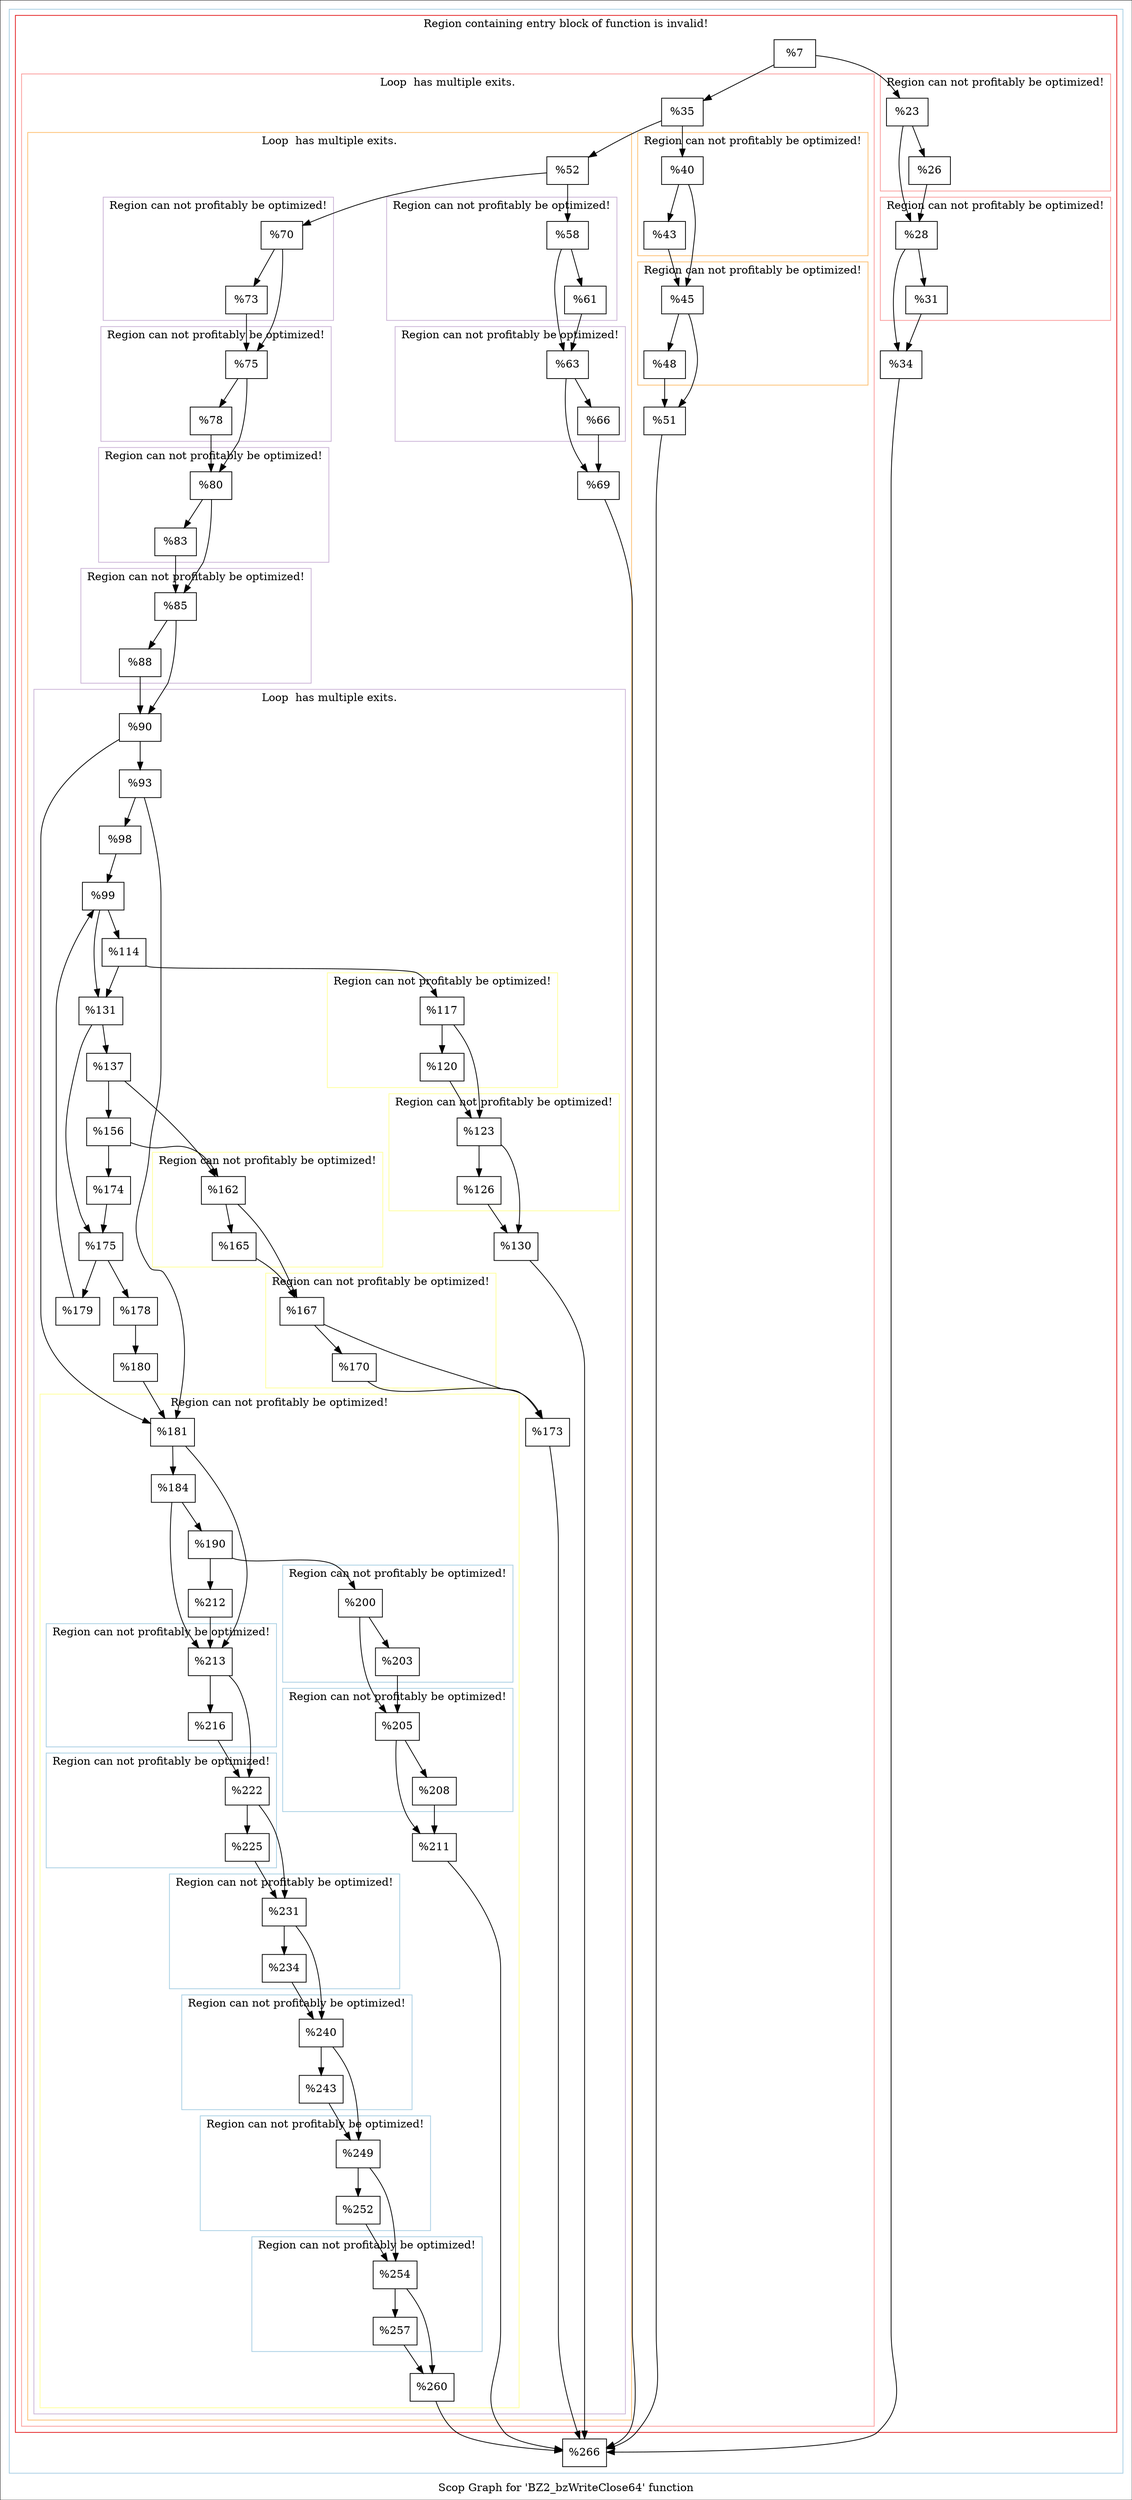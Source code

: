 digraph "Scop Graph for 'BZ2_bzWriteClose64' function" {
	label="Scop Graph for 'BZ2_bzWriteClose64' function";

	Node0x1819a10 [shape=record,label="{%7}"];
	Node0x1819a10 -> Node0x1830270;
	Node0x1819a10 -> Node0x182eb00;
	Node0x1830270 [shape=record,label="{%23}"];
	Node0x1830270 -> Node0x184bf70;
	Node0x1830270 -> Node0x18ed710;
	Node0x184bf70 [shape=record,label="{%26}"];
	Node0x184bf70 -> Node0x18ed710;
	Node0x18ed710 [shape=record,label="{%28}"];
	Node0x18ed710 -> Node0x18d0b40;
	Node0x18ed710 -> Node0x15e0cf0;
	Node0x18d0b40 [shape=record,label="{%31}"];
	Node0x18d0b40 -> Node0x15e0cf0;
	Node0x15e0cf0 [shape=record,label="{%34}"];
	Node0x15e0cf0 -> Node0x15e99d0;
	Node0x15e99d0 [shape=record,label="{%266}"];
	Node0x182eb00 [shape=record,label="{%35}"];
	Node0x182eb00 -> Node0x1868d70;
	Node0x182eb00 -> Node0x18ef080;
	Node0x1868d70 [shape=record,label="{%52}"];
	Node0x1868d70 -> Node0x18321a0;
	Node0x1868d70 -> Node0x15b4f80;
	Node0x18321a0 [shape=record,label="{%58}"];
	Node0x18321a0 -> Node0x1840940;
	Node0x18321a0 -> Node0x183b190;
	Node0x1840940 [shape=record,label="{%61}"];
	Node0x1840940 -> Node0x183b190;
	Node0x183b190 [shape=record,label="{%63}"];
	Node0x183b190 -> Node0x15adf10;
	Node0x183b190 -> Node0x18d0cf0;
	Node0x15adf10 [shape=record,label="{%66}"];
	Node0x15adf10 -> Node0x18d0cf0;
	Node0x18d0cf0 [shape=record,label="{%69}"];
	Node0x18d0cf0 -> Node0x15e99d0;
	Node0x15b4f80 [shape=record,label="{%70}"];
	Node0x15b4f80 -> Node0x18fbff0;
	Node0x15b4f80 -> Node0x1802730;
	Node0x18fbff0 [shape=record,label="{%73}"];
	Node0x18fbff0 -> Node0x1802730;
	Node0x1802730 [shape=record,label="{%75}"];
	Node0x1802730 -> Node0x165c070;
	Node0x1802730 -> Node0x17dce20;
	Node0x165c070 [shape=record,label="{%78}"];
	Node0x165c070 -> Node0x17dce20;
	Node0x17dce20 [shape=record,label="{%80}"];
	Node0x17dce20 -> Node0x16b2960;
	Node0x17dce20 -> Node0x1799360;
	Node0x16b2960 [shape=record,label="{%83}"];
	Node0x16b2960 -> Node0x1799360;
	Node0x1799360 [shape=record,label="{%85}"];
	Node0x1799360 -> Node0x1600b80;
	Node0x1799360 -> Node0x15fd970;
	Node0x1600b80 [shape=record,label="{%88}"];
	Node0x1600b80 -> Node0x15fd970;
	Node0x15fd970 [shape=record,label="{%90}"];
	Node0x15fd970 -> Node0x17a3790;
	Node0x15fd970 -> Node0x17c4c70;
	Node0x17a3790 [shape=record,label="{%181}"];
	Node0x17a3790 -> Node0x18ed270;
	Node0x17a3790 -> Node0x18f71d0;
	Node0x18ed270 [shape=record,label="{%213}"];
	Node0x18ed270 -> Node0x1832780;
	Node0x18ed270 -> Node0x18e04a0;
	Node0x1832780 [shape=record,label="{%216}"];
	Node0x1832780 -> Node0x18e04a0;
	Node0x18e04a0 [shape=record,label="{%222}"];
	Node0x18e04a0 -> Node0x1838340;
	Node0x18e04a0 -> Node0x18e6b10;
	Node0x1838340 [shape=record,label="{%225}"];
	Node0x1838340 -> Node0x18e6b10;
	Node0x18e6b10 [shape=record,label="{%231}"];
	Node0x18e6b10 -> Node0x181aa40;
	Node0x18e6b10 -> Node0x1899150;
	Node0x181aa40 [shape=record,label="{%234}"];
	Node0x181aa40 -> Node0x1899150;
	Node0x1899150 [shape=record,label="{%240}"];
	Node0x1899150 -> Node0x182cec0;
	Node0x1899150 -> Node0x1838430;
	Node0x182cec0 [shape=record,label="{%243}"];
	Node0x182cec0 -> Node0x1838430;
	Node0x1838430 [shape=record,label="{%249}"];
	Node0x1838430 -> Node0x183b9b0;
	Node0x1838430 -> Node0x184ad80;
	Node0x183b9b0 [shape=record,label="{%252}"];
	Node0x183b9b0 -> Node0x184ad80;
	Node0x184ad80 [shape=record,label="{%254}"];
	Node0x184ad80 -> Node0x18f2320;
	Node0x184ad80 -> Node0x1834f60;
	Node0x18f2320 [shape=record,label="{%257}"];
	Node0x18f2320 -> Node0x1834f60;
	Node0x1834f60 [shape=record,label="{%260}"];
	Node0x1834f60 -> Node0x15e99d0;
	Node0x18f71d0 [shape=record,label="{%184}"];
	Node0x18f71d0 -> Node0x18ed270;
	Node0x18f71d0 -> Node0x18f25d0;
	Node0x18f25d0 [shape=record,label="{%190}"];
	Node0x18f25d0 -> Node0x17df510;
	Node0x18f25d0 -> Node0x18d8b40;
	Node0x17df510 [shape=record,label="{%200}"];
	Node0x17df510 -> Node0x18280e0;
	Node0x17df510 -> Node0x17890a0;
	Node0x18280e0 [shape=record,label="{%203}"];
	Node0x18280e0 -> Node0x17890a0;
	Node0x17890a0 [shape=record,label="{%205}"];
	Node0x17890a0 -> Node0x1833930;
	Node0x17890a0 -> Node0x16919a0;
	Node0x1833930 [shape=record,label="{%208}"];
	Node0x1833930 -> Node0x16919a0;
	Node0x16919a0 [shape=record,label="{%211}"];
	Node0x16919a0 -> Node0x15e99d0;
	Node0x18d8b40 [shape=record,label="{%212}"];
	Node0x18d8b40 -> Node0x18ed270;
	Node0x17c4c70 [shape=record,label="{%93}"];
	Node0x17c4c70 -> Node0x1808c80;
	Node0x17c4c70 -> Node0x17a3790;
	Node0x1808c80 [shape=record,label="{%98}"];
	Node0x1808c80 -> Node0x169d8c0;
	Node0x169d8c0 [shape=record,label="{%99}"];
	Node0x169d8c0 -> Node0x18f4d30;
	Node0x169d8c0 -> Node0x15d7fb0;
	Node0x18f4d30 [shape=record,label="{%114}"];
	Node0x18f4d30 -> Node0x1851de0;
	Node0x18f4d30 -> Node0x15d7fb0;
	Node0x1851de0 [shape=record,label="{%117}"];
	Node0x1851de0 -> Node0x17dfb90;
	Node0x1851de0 -> Node0x1603a20;
	Node0x17dfb90 [shape=record,label="{%120}"];
	Node0x17dfb90 -> Node0x1603a20;
	Node0x1603a20 [shape=record,label="{%123}"];
	Node0x1603a20 -> Node0x16a0ce0;
	Node0x1603a20 -> Node0x18f45a0;
	Node0x16a0ce0 [shape=record,label="{%126}"];
	Node0x16a0ce0 -> Node0x18f45a0;
	Node0x18f45a0 [shape=record,label="{%130}"];
	Node0x18f45a0 -> Node0x15e99d0;
	Node0x15d7fb0 [shape=record,label="{%131}"];
	Node0x15d7fb0 -> Node0x18d2590;
	Node0x15d7fb0 -> Node0x1883570;
	Node0x18d2590 [shape=record,label="{%137}"];
	Node0x18d2590 -> Node0x18efcc0;
	Node0x18d2590 -> Node0x18497b0;
	Node0x18efcc0 [shape=record,label="{%162}"];
	Node0x18efcc0 -> Node0x18606d0;
	Node0x18efcc0 -> Node0x16967d0;
	Node0x18606d0 [shape=record,label="{%165}"];
	Node0x18606d0 -> Node0x16967d0;
	Node0x16967d0 [shape=record,label="{%167}"];
	Node0x16967d0 -> Node0x18d5fd0;
	Node0x16967d0 -> Node0x18d8c10;
	Node0x18d5fd0 [shape=record,label="{%170}"];
	Node0x18d5fd0 -> Node0x18d8c10;
	Node0x18d8c10 [shape=record,label="{%173}"];
	Node0x18d8c10 -> Node0x15e99d0;
	Node0x18497b0 [shape=record,label="{%156}"];
	Node0x18497b0 -> Node0x18efcc0;
	Node0x18497b0 -> Node0x18cb280;
	Node0x18cb280 [shape=record,label="{%174}"];
	Node0x18cb280 -> Node0x1883570;
	Node0x1883570 [shape=record,label="{%175}"];
	Node0x1883570 -> Node0x1808950;
	Node0x1883570 -> Node0x181c8f0;
	Node0x1808950 [shape=record,label="{%178}"];
	Node0x1808950 -> Node0x15c64b0;
	Node0x15c64b0 [shape=record,label="{%180}"];
	Node0x15c64b0 -> Node0x17a3790;
	Node0x181c8f0 [shape=record,label="{%179}"];
	Node0x181c8f0 -> Node0x169d8c0;
	Node0x18ef080 [shape=record,label="{%40}"];
	Node0x18ef080 -> Node0x1868a10;
	Node0x18ef080 -> Node0x15bf360;
	Node0x1868a10 [shape=record,label="{%43}"];
	Node0x1868a10 -> Node0x15bf360;
	Node0x15bf360 [shape=record,label="{%45}"];
	Node0x15bf360 -> Node0x18df5c0;
	Node0x15bf360 -> Node0x1784060;
	Node0x18df5c0 [shape=record,label="{%48}"];
	Node0x18df5c0 -> Node0x1784060;
	Node0x1784060 [shape=record,label="{%51}"];
	Node0x1784060 -> Node0x15e99d0;
	colorscheme = "paired12"
        subgraph cluster_0x19bf3c0 {
          label = "";
          style = solid;
          color = 1
          subgraph cluster_0x1958ad0 {
            label = "Region containing entry block of function is invalid!";
            style = solid;
            color = 6
            subgraph cluster_0x1902470 {
              label = "Region can not profitably be optimized!";
              style = solid;
              color = 5
              Node0x1830270;
              Node0x184bf70;
            }
            subgraph cluster_0x155e0a0 {
              label = "Region can not profitably be optimized!";
              style = solid;
              color = 5
              Node0x18ed710;
              Node0x18d0b40;
            }
            subgraph cluster_0x1958a50 {
              label = "Loop  has multiple exits.";
              style = solid;
              color = 5
              subgraph cluster_0x19588d0 {
                label = "Loop  has multiple exits.";
                style = solid;
                color = 7
                subgraph cluster_0x1924430 {
                  label = "Region can not profitably be optimized!";
                  style = solid;
                  color = 9
                  Node0x18321a0;
                  Node0x1840940;
                }
                subgraph cluster_0x1945120 {
                  label = "Region can not profitably be optimized!";
                  style = solid;
                  color = 9
                  Node0x183b190;
                  Node0x15adf10;
                }
                subgraph cluster_0x1958850 {
                  label = "Region can not profitably be optimized!";
                  style = solid;
                  color = 9
                  Node0x15b4f80;
                  Node0x18fbff0;
                }
                subgraph cluster_0x19587d0 {
                  label = "Region can not profitably be optimized!";
                  style = solid;
                  color = 9
                  Node0x1802730;
                  Node0x165c070;
                }
                subgraph cluster_0x1958750 {
                  label = "Region can not profitably be optimized!";
                  style = solid;
                  color = 9
                  Node0x17dce20;
                  Node0x16b2960;
                }
                subgraph cluster_0x159f320 {
                  label = "Region can not profitably be optimized!";
                  style = solid;
                  color = 9
                  Node0x1799360;
                  Node0x1600b80;
                }
                subgraph cluster_0x159f2a0 {
                  label = "Loop  has multiple exits.";
                  style = solid;
                  color = 9
                  subgraph cluster_0x159e810 {
                    label = "Region can not profitably be optimized!";
                    style = solid;
                    color = 11
                    subgraph cluster_0x19215a0 {
                      label = "Region can not profitably be optimized!";
                      style = solid;
                      color = 1
                      Node0x18ed270;
                      Node0x1832780;
                    }
                    subgraph cluster_0x1921520 {
                      label = "Region can not profitably be optimized!";
                      style = solid;
                      color = 1
                      Node0x18e04a0;
                      Node0x1838340;
                    }
                    subgraph cluster_0x19214a0 {
                      label = "Region can not profitably be optimized!";
                      style = solid;
                      color = 1
                      Node0x18e6b10;
                      Node0x181aa40;
                    }
                    subgraph cluster_0x1921420 {
                      label = "Region can not profitably be optimized!";
                      style = solid;
                      color = 1
                      Node0x1899150;
                      Node0x182cec0;
                    }
                    subgraph cluster_0x19245c0 {
                      label = "Region can not profitably be optimized!";
                      style = solid;
                      color = 1
                      Node0x1838430;
                      Node0x183b9b0;
                    }
                    subgraph cluster_0x19244b0 {
                      label = "Region can not profitably be optimized!";
                      style = solid;
                      color = 1
                      Node0x184ad80;
                      Node0x18f2320;
                    }
                    subgraph cluster_0x159e790 {
                      label = "Region can not profitably be optimized!";
                      style = solid;
                      color = 1
                      Node0x17df510;
                      Node0x18280e0;
                    }
                    subgraph cluster_0x1921620 {
                      label = "Region can not profitably be optimized!";
                      style = solid;
                      color = 1
                      Node0x17890a0;
                      Node0x1833930;
                    }
                    Node0x17a3790;
                    Node0x1834f60;
                    Node0x18f71d0;
                    Node0x18f25d0;
                    Node0x16919a0;
                    Node0x18d8b40;
                  }
                  subgraph cluster_0x159e910 {
                    label = "Region can not profitably be optimized!";
                    style = solid;
                    color = 11
                    Node0x1851de0;
                    Node0x17dfb90;
                  }
                  subgraph cluster_0x159e890 {
                    label = "Region can not profitably be optimized!";
                    style = solid;
                    color = 11
                    Node0x1603a20;
                    Node0x16a0ce0;
                  }
                  subgraph cluster_0x159ea10 {
                    label = "Region can not profitably be optimized!";
                    style = solid;
                    color = 11
                    Node0x18efcc0;
                    Node0x18606d0;
                  }
                  subgraph cluster_0x159e990 {
                    label = "Region can not profitably be optimized!";
                    style = solid;
                    color = 11
                    Node0x16967d0;
                    Node0x18d5fd0;
                  }
                  Node0x15fd970;
                  Node0x17c4c70;
                  Node0x1808c80;
                  Node0x169d8c0;
                  Node0x18f4d30;
                  Node0x18f45a0;
                  Node0x15d7fb0;
                  Node0x18d2590;
                  Node0x18d8c10;
                  Node0x18497b0;
                  Node0x18cb280;
                  Node0x1883570;
                  Node0x1808950;
                  Node0x15c64b0;
                  Node0x181c8f0;
                }
                Node0x1868d70;
                Node0x18d0cf0;
              }
              subgraph cluster_0x19589d0 {
                label = "Region can not profitably be optimized!";
                style = solid;
                color = 7
                Node0x18ef080;
                Node0x1868a10;
              }
              subgraph cluster_0x1958950 {
                label = "Region can not profitably be optimized!";
                style = solid;
                color = 7
                Node0x15bf360;
                Node0x18df5c0;
              }
              Node0x182eb00;
              Node0x1784060;
            }
            Node0x1819a10;
            Node0x15e0cf0;
          }
          Node0x15e99d0;
        }
}
